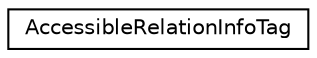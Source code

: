 digraph "类继承关系图"
{
 // LATEX_PDF_SIZE
  edge [fontname="Helvetica",fontsize="10",labelfontname="Helvetica",labelfontsize="10"];
  node [fontname="Helvetica",fontsize="10",shape=record];
  rankdir="LR";
  Node0 [label="AccessibleRelationInfoTag",height=0.2,width=0.4,color="black", fillcolor="white", style="filled",URL="$struct_accessible_relation_info_tag.html",tooltip=" "];
}
